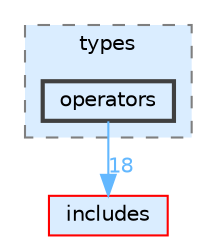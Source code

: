 digraph "lib/types/operators"
{
 // LATEX_PDF_SIZE
  bgcolor="transparent";
  edge [fontname=Helvetica,fontsize=10,labelfontname=Helvetica,labelfontsize=10];
  node [fontname=Helvetica,fontsize=10,shape=box,height=0.2,width=0.4];
  compound=true
  subgraph clusterdir_560694f03ee5bf1136d79e4f1ca1ca37 {
    graph [ bgcolor="#daedff", pencolor="grey50", label="types", fontname=Helvetica,fontsize=10 style="filled,dashed", URL="dir_560694f03ee5bf1136d79e4f1ca1ca37.html",tooltip=""]
  dir_cc8d397db54d25297def3a698c833207 [label="operators", fillcolor="#daedff", color="grey25", style="filled,bold", URL="dir_cc8d397db54d25297def3a698c833207.html",tooltip=""];
  }
  dir_09e761304027c904456130627fd4dcf5 [label="includes", fillcolor="#daedff", color="red", style="filled", URL="dir_09e761304027c904456130627fd4dcf5.html",tooltip=""];
  dir_cc8d397db54d25297def3a698c833207->dir_09e761304027c904456130627fd4dcf5 [headlabel="18", labeldistance=1.5 headhref="dir_000010_000002.html" href="dir_000010_000002.html" color="steelblue1" fontcolor="steelblue1"];
}
